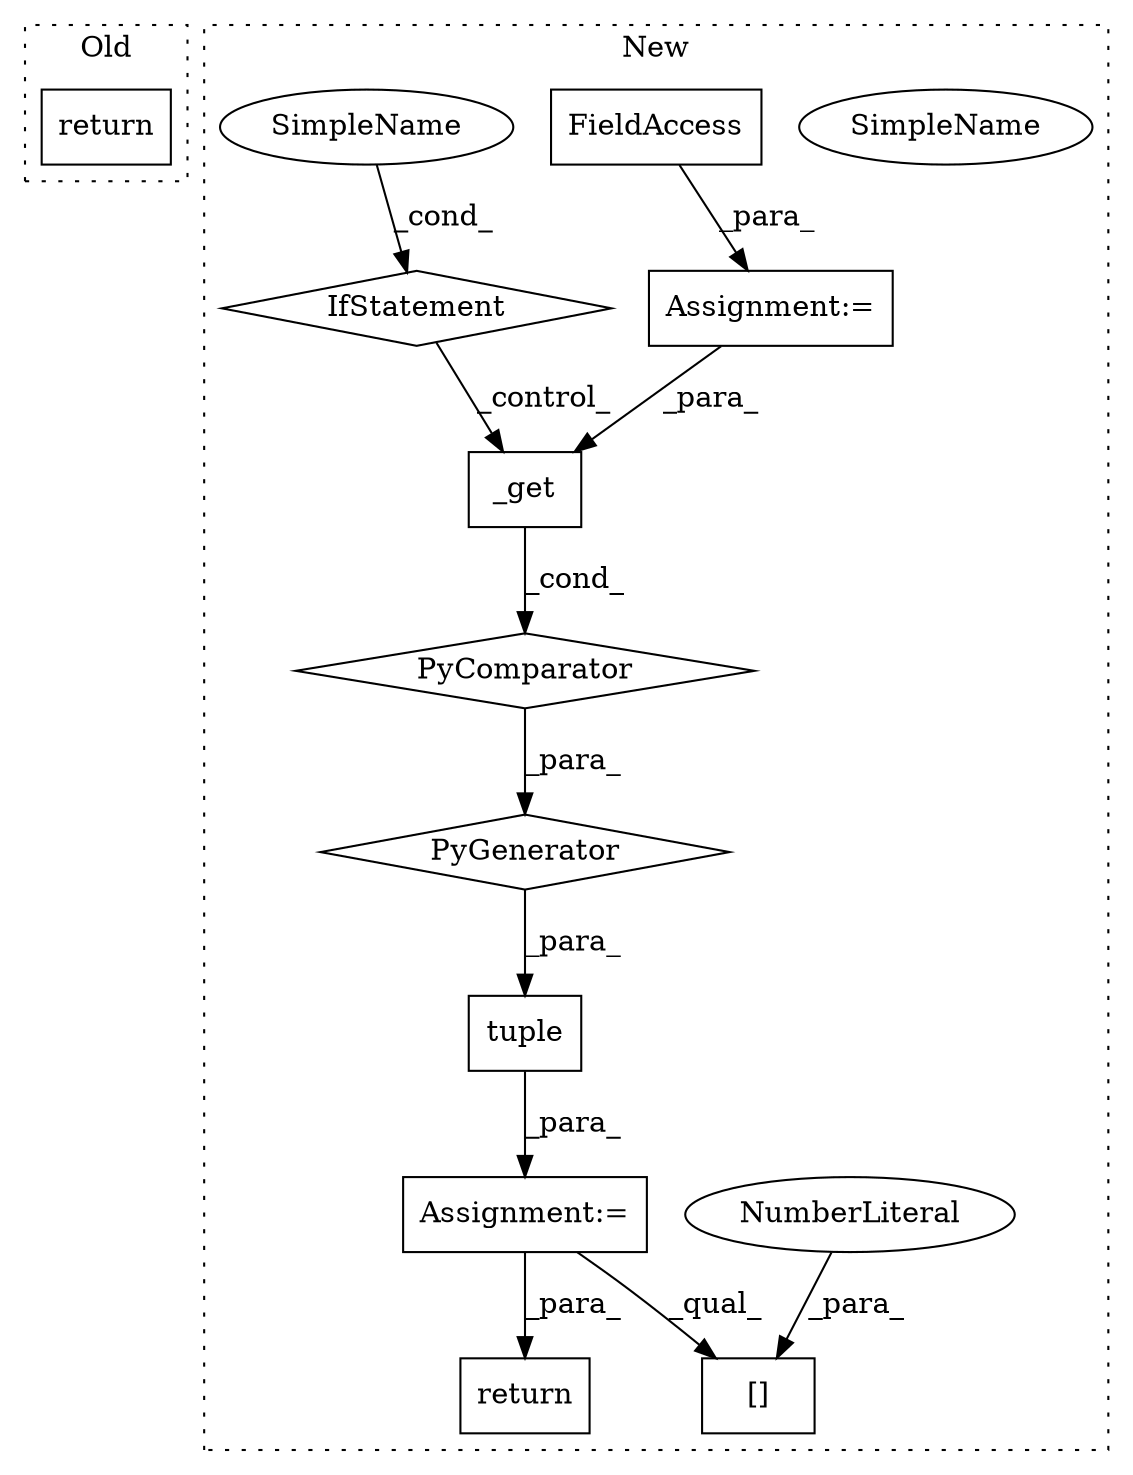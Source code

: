 digraph G {
subgraph cluster0 {
1 [label="return" a="41" s="5296" l="7" shape="box"];
label = "Old";
style="dotted";
}
subgraph cluster1 {
2 [label="_get" a="32" s="6112,6121" l="5,1" shape="box"];
3 [label="[]" a="2" s="6241,6250" l="8,1" shape="box"];
4 [label="NumberLiteral" a="34" s="6249" l="1" shape="ellipse"];
5 [label="PyGenerator" a="107" s="6107" l="103" shape="diamond"];
6 [label="PyComparator" a="113" s="6180" l="24" shape="diamond"];
7 [label="tuple" a="32" s="6092,6210" l="15,-3" shape="box"];
8 [label="SimpleName" a="42" s="6199" l="5" shape="ellipse"];
9 [label="IfStatement" a="25" s="6180" l="24" shape="diamond"];
10 [label="Assignment:=" a="7" s="6180" l="24" shape="box"];
11 [label="FieldAccess" a="22" s="6190" l="5" shape="box"];
12 [label="Assignment:=" a="7" s="6091" l="1" shape="box"];
13 [label="return" a="41" s="6213" l="7" shape="box"];
14 [label="SimpleName" a="42" s="6199" l="5" shape="ellipse"];
label = "New";
style="dotted";
}
2 -> 6 [label="_cond_"];
4 -> 3 [label="_para_"];
5 -> 7 [label="_para_"];
6 -> 5 [label="_para_"];
7 -> 12 [label="_para_"];
9 -> 2 [label="_control_"];
10 -> 2 [label="_para_"];
11 -> 10 [label="_para_"];
12 -> 3 [label="_qual_"];
12 -> 13 [label="_para_"];
14 -> 9 [label="_cond_"];
}